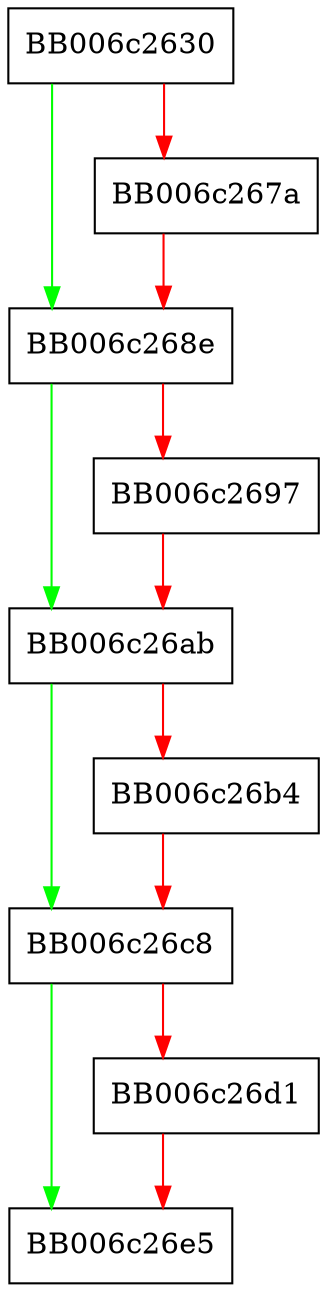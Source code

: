 digraph kdf_argon2_reset {
  node [shape="box"];
  graph [splines=ortho];
  BB006c2630 -> BB006c268e [color="green"];
  BB006c2630 -> BB006c267a [color="red"];
  BB006c267a -> BB006c268e [color="red"];
  BB006c268e -> BB006c26ab [color="green"];
  BB006c268e -> BB006c2697 [color="red"];
  BB006c2697 -> BB006c26ab [color="red"];
  BB006c26ab -> BB006c26c8 [color="green"];
  BB006c26ab -> BB006c26b4 [color="red"];
  BB006c26b4 -> BB006c26c8 [color="red"];
  BB006c26c8 -> BB006c26e5 [color="green"];
  BB006c26c8 -> BB006c26d1 [color="red"];
  BB006c26d1 -> BB006c26e5 [color="red"];
}